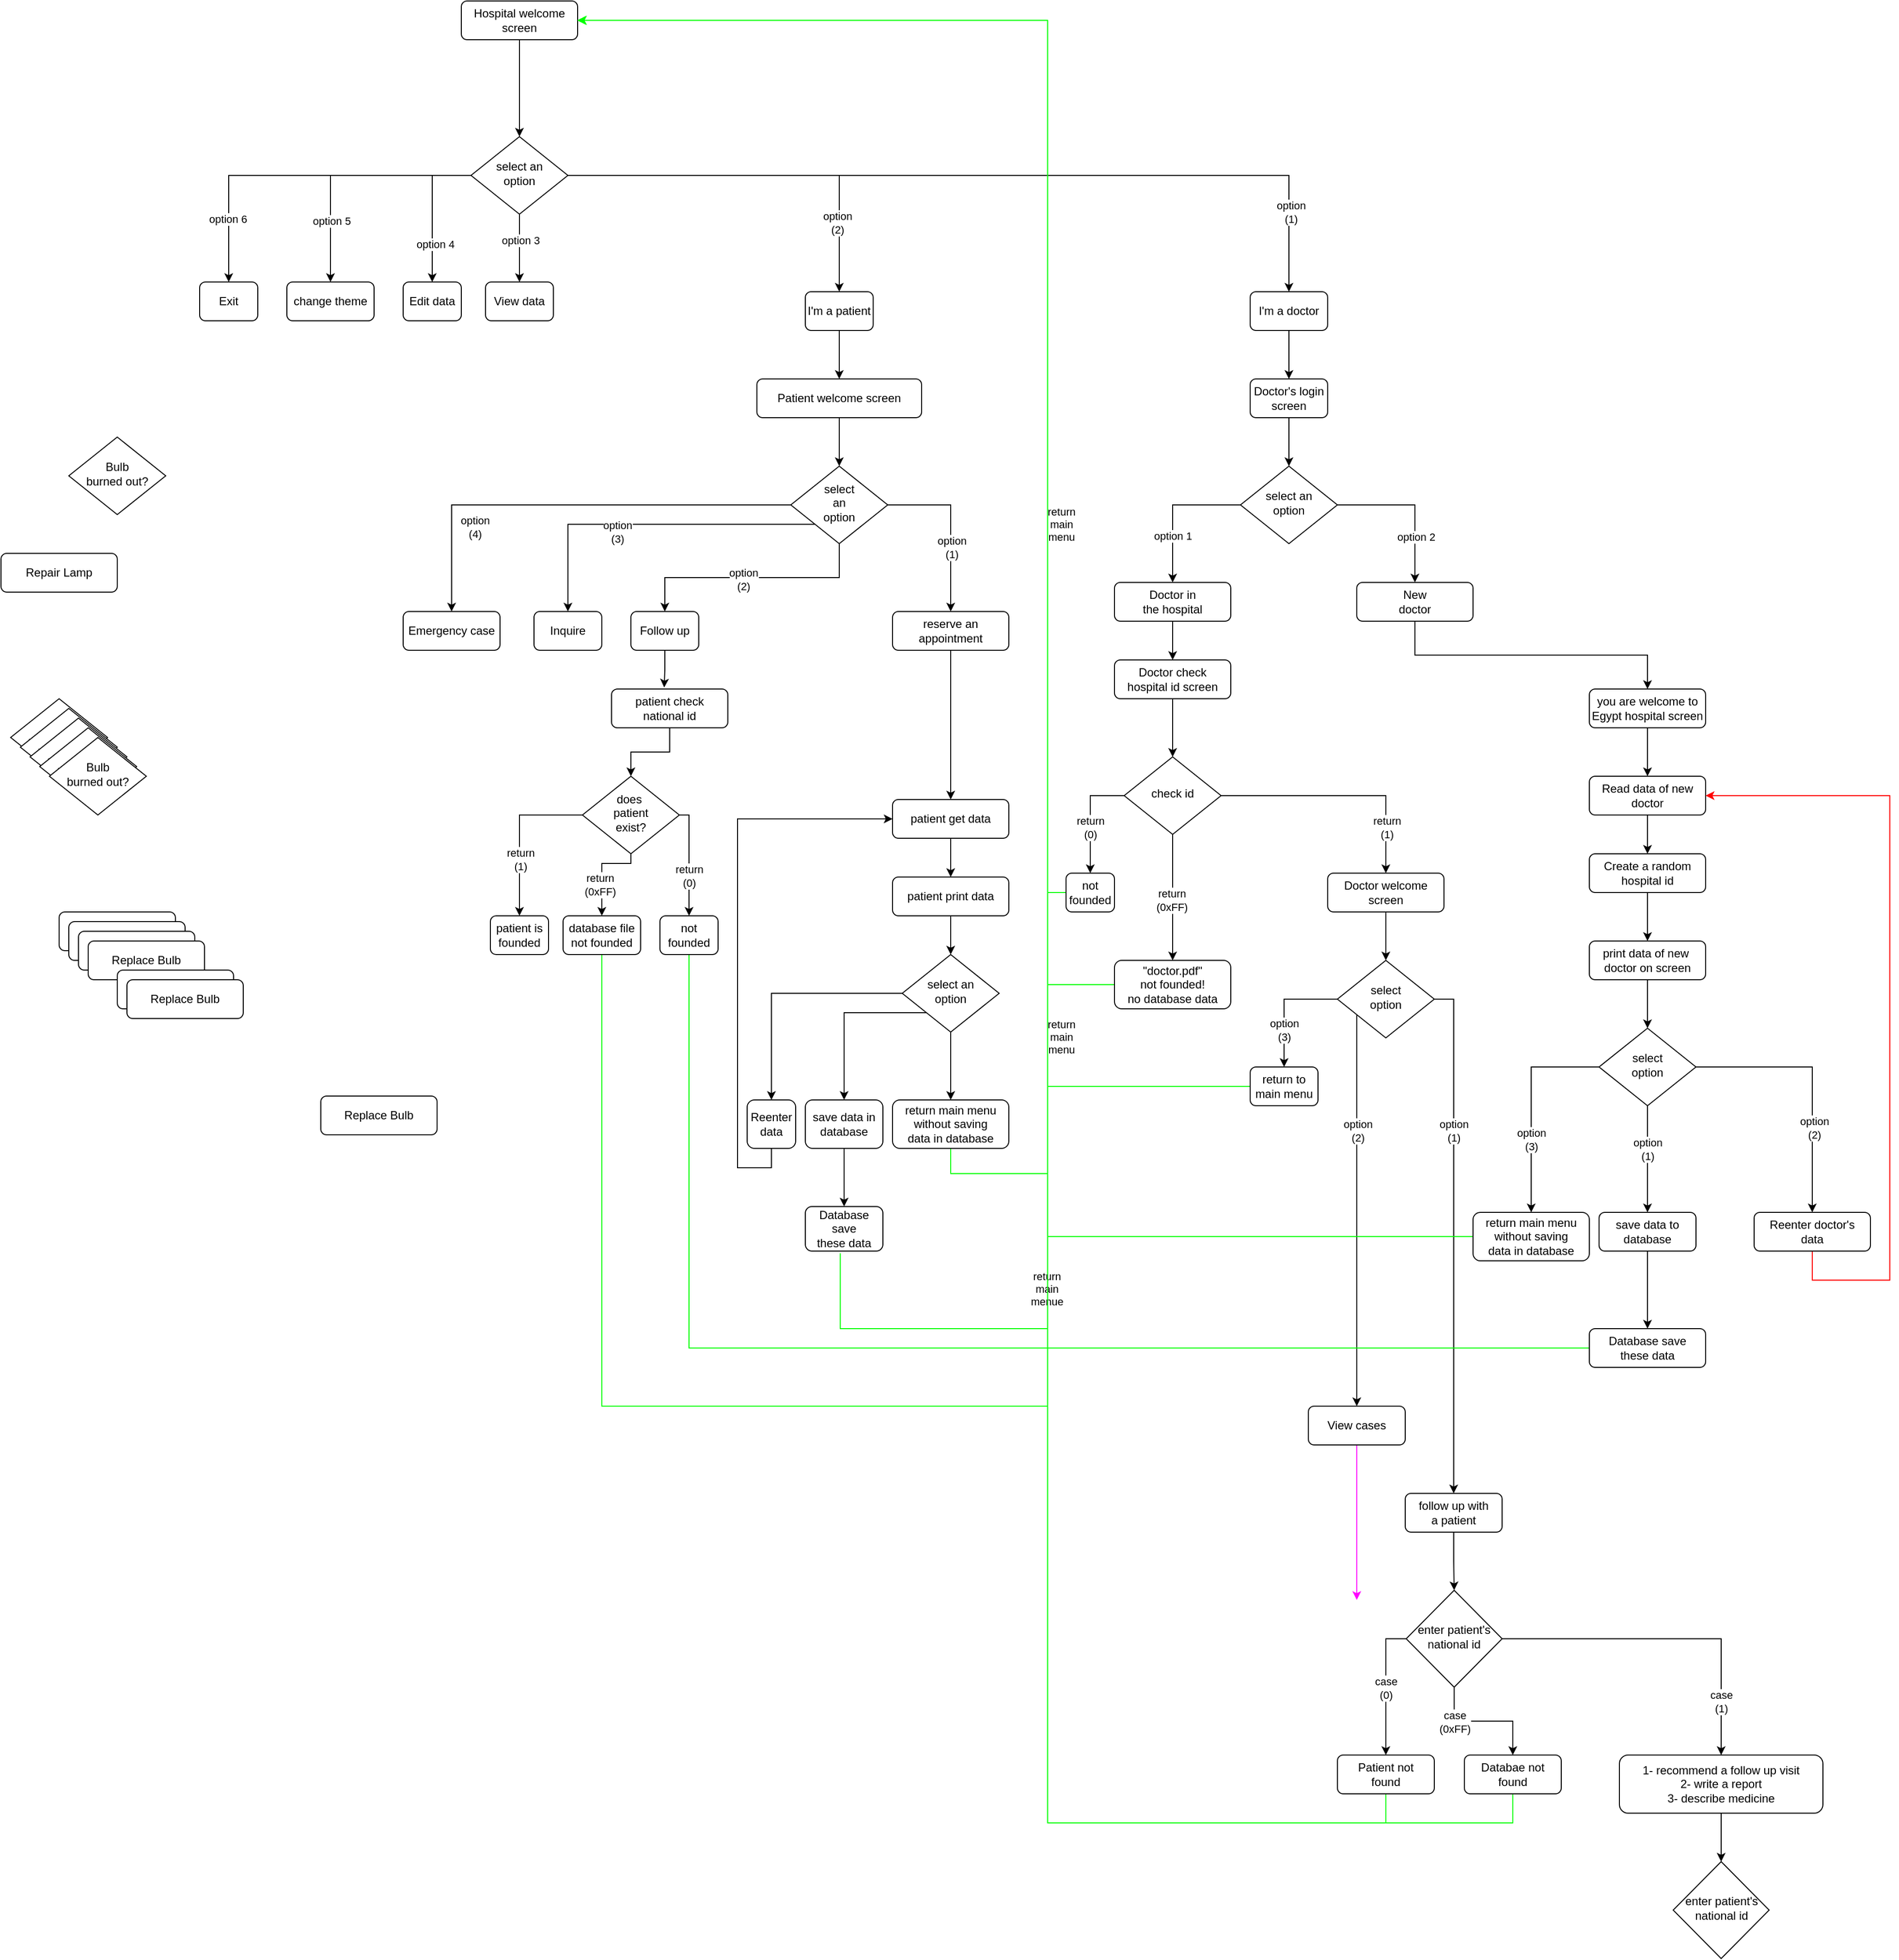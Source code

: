<mxfile version="17.5.0" type="github">
  <diagram id="C5RBs43oDa-KdzZeNtuy" name="Page-1">
    <mxGraphModel dx="1018" dy="420" grid="1" gridSize="10" guides="1" tooltips="1" connect="1" arrows="1" fold="1" page="1" pageScale="1" pageWidth="3300" pageHeight="4681" math="0" shadow="0">
      <root>
        <mxCell id="WIyWlLk6GJQsqaUBKTNV-0" />
        <mxCell id="WIyWlLk6GJQsqaUBKTNV-1" parent="WIyWlLk6GJQsqaUBKTNV-0" />
        <mxCell id="5x_PXLmR1SFnj3-6MH_V-0" value="" style="edgeStyle=orthogonalEdgeStyle;rounded=0;orthogonalLoop=1;jettySize=auto;html=1;" parent="WIyWlLk6GJQsqaUBKTNV-1" source="WIyWlLk6GJQsqaUBKTNV-3" target="WIyWlLk6GJQsqaUBKTNV-6" edge="1">
          <mxGeometry relative="1" as="geometry" />
        </mxCell>
        <mxCell id="WIyWlLk6GJQsqaUBKTNV-3" value="Hospital welcome screen" style="rounded=1;whiteSpace=wrap;html=1;fontSize=12;glass=0;strokeWidth=1;shadow=0;" parent="WIyWlLk6GJQsqaUBKTNV-1" vertex="1">
          <mxGeometry x="1475" y="290" width="120" height="40" as="geometry" />
        </mxCell>
        <mxCell id="5x_PXLmR1SFnj3-6MH_V-7" style="edgeStyle=orthogonalEdgeStyle;rounded=0;orthogonalLoop=1;jettySize=auto;html=1;entryX=0.5;entryY=0;entryDx=0;entryDy=0;" parent="WIyWlLk6GJQsqaUBKTNV-1" source="WIyWlLk6GJQsqaUBKTNV-6" target="WIyWlLk6GJQsqaUBKTNV-7" edge="1">
          <mxGeometry relative="1" as="geometry" />
        </mxCell>
        <mxCell id="5x_PXLmR1SFnj3-6MH_V-14" value="option 6" style="edgeLabel;html=1;align=center;verticalAlign=middle;resizable=0;points=[];" parent="5x_PXLmR1SFnj3-6MH_V-7" vertex="1" connectable="0">
          <mxGeometry x="0.636" y="-1" relative="1" as="geometry">
            <mxPoint as="offset" />
          </mxGeometry>
        </mxCell>
        <mxCell id="5x_PXLmR1SFnj3-6MH_V-8" style="edgeStyle=orthogonalEdgeStyle;rounded=0;orthogonalLoop=1;jettySize=auto;html=1;entryX=0.5;entryY=0;entryDx=0;entryDy=0;" parent="WIyWlLk6GJQsqaUBKTNV-1" source="WIyWlLk6GJQsqaUBKTNV-6" target="5x_PXLmR1SFnj3-6MH_V-4" edge="1">
          <mxGeometry relative="1" as="geometry" />
        </mxCell>
        <mxCell id="5x_PXLmR1SFnj3-6MH_V-15" value="option 5" style="edgeLabel;html=1;align=center;verticalAlign=middle;resizable=0;points=[];" parent="5x_PXLmR1SFnj3-6MH_V-8" vertex="1" connectable="0">
          <mxGeometry x="0.507" y="1" relative="1" as="geometry">
            <mxPoint as="offset" />
          </mxGeometry>
        </mxCell>
        <mxCell id="5x_PXLmR1SFnj3-6MH_V-9" style="edgeStyle=orthogonalEdgeStyle;rounded=0;orthogonalLoop=1;jettySize=auto;html=1;entryX=0.5;entryY=0;entryDx=0;entryDy=0;" parent="WIyWlLk6GJQsqaUBKTNV-1" source="WIyWlLk6GJQsqaUBKTNV-6" target="5x_PXLmR1SFnj3-6MH_V-3" edge="1">
          <mxGeometry relative="1" as="geometry" />
        </mxCell>
        <mxCell id="5x_PXLmR1SFnj3-6MH_V-16" value="option 4" style="edgeLabel;html=1;align=center;verticalAlign=middle;resizable=0;points=[];" parent="5x_PXLmR1SFnj3-6MH_V-9" vertex="1" connectable="0">
          <mxGeometry x="0.238" y="2" relative="1" as="geometry">
            <mxPoint x="1" y="18" as="offset" />
          </mxGeometry>
        </mxCell>
        <mxCell id="5x_PXLmR1SFnj3-6MH_V-10" style="edgeStyle=orthogonalEdgeStyle;rounded=0;orthogonalLoop=1;jettySize=auto;html=1;exitX=0.5;exitY=1;exitDx=0;exitDy=0;entryX=0.5;entryY=0;entryDx=0;entryDy=0;" parent="WIyWlLk6GJQsqaUBKTNV-1" source="WIyWlLk6GJQsqaUBKTNV-6" target="5x_PXLmR1SFnj3-6MH_V-2" edge="1">
          <mxGeometry relative="1" as="geometry" />
        </mxCell>
        <mxCell id="5x_PXLmR1SFnj3-6MH_V-17" value="option 3" style="edgeLabel;html=1;align=center;verticalAlign=middle;resizable=0;points=[];" parent="5x_PXLmR1SFnj3-6MH_V-10" vertex="1" connectable="0">
          <mxGeometry x="-0.25" y="1" relative="1" as="geometry">
            <mxPoint as="offset" />
          </mxGeometry>
        </mxCell>
        <mxCell id="5x_PXLmR1SFnj3-6MH_V-12" style="edgeStyle=orthogonalEdgeStyle;rounded=0;orthogonalLoop=1;jettySize=auto;html=1;entryX=0.5;entryY=0;entryDx=0;entryDy=0;" parent="WIyWlLk6GJQsqaUBKTNV-1" source="WIyWlLk6GJQsqaUBKTNV-6" target="5x_PXLmR1SFnj3-6MH_V-5" edge="1">
          <mxGeometry relative="1" as="geometry" />
        </mxCell>
        <mxCell id="eSINr0gxQ6lownB0gtz3-138" value="option&lt;br&gt;(1)" style="edgeLabel;html=1;align=center;verticalAlign=middle;resizable=0;points=[];" parent="5x_PXLmR1SFnj3-6MH_V-12" vertex="1" connectable="0">
          <mxGeometry x="0.813" y="2" relative="1" as="geometry">
            <mxPoint y="-1" as="offset" />
          </mxGeometry>
        </mxCell>
        <mxCell id="eSINr0gxQ6lownB0gtz3-144" style="edgeStyle=orthogonalEdgeStyle;rounded=0;orthogonalLoop=1;jettySize=auto;html=1;entryX=0.5;entryY=0;entryDx=0;entryDy=0;strokeColor=#000000;" parent="WIyWlLk6GJQsqaUBKTNV-1" source="WIyWlLk6GJQsqaUBKTNV-6" target="5x_PXLmR1SFnj3-6MH_V-1" edge="1">
          <mxGeometry relative="1" as="geometry" />
        </mxCell>
        <mxCell id="eSINr0gxQ6lownB0gtz3-145" value="option&lt;br&gt;(2)" style="edgeLabel;html=1;align=center;verticalAlign=middle;resizable=0;points=[];" parent="eSINr0gxQ6lownB0gtz3-144" vertex="1" connectable="0">
          <mxGeometry x="0.644" y="-2" relative="1" as="geometry">
            <mxPoint as="offset" />
          </mxGeometry>
        </mxCell>
        <mxCell id="WIyWlLk6GJQsqaUBKTNV-6" value="select an&lt;br&gt;option" style="rhombus;whiteSpace=wrap;html=1;shadow=0;fontFamily=Helvetica;fontSize=12;align=center;strokeWidth=1;spacing=6;spacingTop=-4;" parent="WIyWlLk6GJQsqaUBKTNV-1" vertex="1">
          <mxGeometry x="1485" y="430" width="100" height="80" as="geometry" />
        </mxCell>
        <mxCell id="WIyWlLk6GJQsqaUBKTNV-7" value="Exit" style="rounded=1;whiteSpace=wrap;html=1;fontSize=12;glass=0;strokeWidth=1;shadow=0;" parent="WIyWlLk6GJQsqaUBKTNV-1" vertex="1">
          <mxGeometry x="1205" y="580" width="60" height="40" as="geometry" />
        </mxCell>
        <mxCell id="WIyWlLk6GJQsqaUBKTNV-10" value="Bulb&lt;br&gt;burned out?" style="rhombus;whiteSpace=wrap;html=1;shadow=0;fontFamily=Helvetica;fontSize=12;align=center;strokeWidth=1;spacing=6;spacingTop=-4;" parent="WIyWlLk6GJQsqaUBKTNV-1" vertex="1">
          <mxGeometry x="1070" y="740" width="100" height="80" as="geometry" />
        </mxCell>
        <mxCell id="WIyWlLk6GJQsqaUBKTNV-11" value="Repair Lamp" style="rounded=1;whiteSpace=wrap;html=1;fontSize=12;glass=0;strokeWidth=1;shadow=0;" parent="WIyWlLk6GJQsqaUBKTNV-1" vertex="1">
          <mxGeometry x="1000" y="860" width="120" height="40" as="geometry" />
        </mxCell>
        <mxCell id="WIyWlLk6GJQsqaUBKTNV-12" value="Replace Bulb" style="rounded=1;whiteSpace=wrap;html=1;fontSize=12;glass=0;strokeWidth=1;shadow=0;" parent="WIyWlLk6GJQsqaUBKTNV-1" vertex="1">
          <mxGeometry x="1060" y="1230" width="120" height="40" as="geometry" />
        </mxCell>
        <mxCell id="eSINr0gxQ6lownB0gtz3-148" style="edgeStyle=orthogonalEdgeStyle;rounded=0;orthogonalLoop=1;jettySize=auto;html=1;entryX=0.5;entryY=0;entryDx=0;entryDy=0;strokeColor=#000000;" parent="WIyWlLk6GJQsqaUBKTNV-1" source="5x_PXLmR1SFnj3-6MH_V-1" target="5x_PXLmR1SFnj3-6MH_V-45" edge="1">
          <mxGeometry relative="1" as="geometry" />
        </mxCell>
        <mxCell id="5x_PXLmR1SFnj3-6MH_V-1" value="I&#39;m a patient" style="rounded=1;whiteSpace=wrap;html=1;fontSize=12;glass=0;strokeWidth=1;shadow=0;" parent="WIyWlLk6GJQsqaUBKTNV-1" vertex="1">
          <mxGeometry x="1830" y="590" width="70" height="40" as="geometry" />
        </mxCell>
        <mxCell id="5x_PXLmR1SFnj3-6MH_V-2" value="View data" style="rounded=1;whiteSpace=wrap;html=1;fontSize=12;glass=0;strokeWidth=1;shadow=0;" parent="WIyWlLk6GJQsqaUBKTNV-1" vertex="1">
          <mxGeometry x="1500" y="580" width="70" height="40" as="geometry" />
        </mxCell>
        <mxCell id="5x_PXLmR1SFnj3-6MH_V-3" value="Edit data" style="rounded=1;whiteSpace=wrap;html=1;fontSize=12;glass=0;strokeWidth=1;shadow=0;" parent="WIyWlLk6GJQsqaUBKTNV-1" vertex="1">
          <mxGeometry x="1415" y="580" width="60" height="40" as="geometry" />
        </mxCell>
        <mxCell id="5x_PXLmR1SFnj3-6MH_V-4" value="change theme" style="rounded=1;whiteSpace=wrap;html=1;fontSize=12;glass=0;strokeWidth=1;shadow=0;" parent="WIyWlLk6GJQsqaUBKTNV-1" vertex="1">
          <mxGeometry x="1295" y="580" width="90" height="40" as="geometry" />
        </mxCell>
        <mxCell id="5x_PXLmR1SFnj3-6MH_V-26" value="" style="edgeStyle=orthogonalEdgeStyle;rounded=0;orthogonalLoop=1;jettySize=auto;html=1;" parent="WIyWlLk6GJQsqaUBKTNV-1" source="5x_PXLmR1SFnj3-6MH_V-5" target="5x_PXLmR1SFnj3-6MH_V-25" edge="1">
          <mxGeometry relative="1" as="geometry" />
        </mxCell>
        <mxCell id="5x_PXLmR1SFnj3-6MH_V-5" value="I&#39;m a doctor" style="rounded=1;whiteSpace=wrap;html=1;fontSize=12;glass=0;strokeWidth=1;shadow=0;" parent="WIyWlLk6GJQsqaUBKTNV-1" vertex="1">
          <mxGeometry x="2289" y="590" width="80" height="40" as="geometry" />
        </mxCell>
        <mxCell id="eSINr0gxQ6lownB0gtz3-160" style="edgeStyle=orthogonalEdgeStyle;rounded=0;orthogonalLoop=1;jettySize=auto;html=1;entryX=0.5;entryY=0;entryDx=0;entryDy=0;strokeColor=#000000;" parent="WIyWlLk6GJQsqaUBKTNV-1" source="5x_PXLmR1SFnj3-6MH_V-22" target="5x_PXLmR1SFnj3-6MH_V-81" edge="1">
          <mxGeometry relative="1" as="geometry" />
        </mxCell>
        <mxCell id="5x_PXLmR1SFnj3-6MH_V-22" value="patient print data" style="rounded=1;whiteSpace=wrap;html=1;fontSize=12;glass=0;strokeWidth=1;shadow=0;" parent="WIyWlLk6GJQsqaUBKTNV-1" vertex="1">
          <mxGeometry x="1920" y="1194" width="120" height="40" as="geometry" />
        </mxCell>
        <mxCell id="5x_PXLmR1SFnj3-6MH_V-38" value="" style="edgeStyle=orthogonalEdgeStyle;rounded=0;orthogonalLoop=1;jettySize=auto;html=1;" parent="WIyWlLk6GJQsqaUBKTNV-1" source="5x_PXLmR1SFnj3-6MH_V-23" target="5x_PXLmR1SFnj3-6MH_V-37" edge="1">
          <mxGeometry relative="1" as="geometry" />
        </mxCell>
        <mxCell id="5x_PXLmR1SFnj3-6MH_V-23" value="Doctor in&lt;br&gt;the hospital" style="rounded=1;whiteSpace=wrap;html=1;fontSize=12;glass=0;strokeWidth=1;shadow=0;" parent="WIyWlLk6GJQsqaUBKTNV-1" vertex="1">
          <mxGeometry x="2149" y="890" width="120" height="40" as="geometry" />
        </mxCell>
        <mxCell id="eSINr0gxQ6lownB0gtz3-1" style="edgeStyle=orthogonalEdgeStyle;rounded=0;orthogonalLoop=1;jettySize=auto;html=1;strokeColor=#000000;exitX=0.5;exitY=1;exitDx=0;exitDy=0;" parent="WIyWlLk6GJQsqaUBKTNV-1" source="5x_PXLmR1SFnj3-6MH_V-24" target="5x_PXLmR1SFnj3-6MH_V-47" edge="1">
          <mxGeometry relative="1" as="geometry" />
        </mxCell>
        <mxCell id="5x_PXLmR1SFnj3-6MH_V-24" value="New&lt;br&gt;doctor" style="rounded=1;whiteSpace=wrap;html=1;fontSize=12;glass=0;strokeWidth=1;shadow=0;" parent="WIyWlLk6GJQsqaUBKTNV-1" vertex="1">
          <mxGeometry x="2399" y="890" width="120" height="40" as="geometry" />
        </mxCell>
        <mxCell id="5x_PXLmR1SFnj3-6MH_V-32" style="edgeStyle=orthogonalEdgeStyle;rounded=0;orthogonalLoop=1;jettySize=auto;html=1;entryX=0.5;entryY=0;entryDx=0;entryDy=0;" parent="WIyWlLk6GJQsqaUBKTNV-1" source="5x_PXLmR1SFnj3-6MH_V-25" target="5x_PXLmR1SFnj3-6MH_V-27" edge="1">
          <mxGeometry relative="1" as="geometry" />
        </mxCell>
        <mxCell id="5x_PXLmR1SFnj3-6MH_V-25" value="Doctor&#39;s login&lt;br&gt;screen" style="rounded=1;whiteSpace=wrap;html=1;fontSize=12;glass=0;strokeWidth=1;shadow=0;" parent="WIyWlLk6GJQsqaUBKTNV-1" vertex="1">
          <mxGeometry x="2289" y="680" width="80" height="40" as="geometry" />
        </mxCell>
        <mxCell id="5x_PXLmR1SFnj3-6MH_V-33" style="edgeStyle=orthogonalEdgeStyle;rounded=0;orthogonalLoop=1;jettySize=auto;html=1;entryX=0.5;entryY=0;entryDx=0;entryDy=0;" parent="WIyWlLk6GJQsqaUBKTNV-1" source="5x_PXLmR1SFnj3-6MH_V-27" target="5x_PXLmR1SFnj3-6MH_V-24" edge="1">
          <mxGeometry relative="1" as="geometry">
            <mxPoint x="2399" y="890" as="targetPoint" />
          </mxGeometry>
        </mxCell>
        <mxCell id="5x_PXLmR1SFnj3-6MH_V-36" value="option 2" style="edgeLabel;html=1;align=center;verticalAlign=middle;resizable=0;points=[];" parent="5x_PXLmR1SFnj3-6MH_V-33" vertex="1" connectable="0">
          <mxGeometry x="0.15" y="1" relative="1" as="geometry">
            <mxPoint y="21" as="offset" />
          </mxGeometry>
        </mxCell>
        <mxCell id="5x_PXLmR1SFnj3-6MH_V-34" style="edgeStyle=orthogonalEdgeStyle;rounded=0;orthogonalLoop=1;jettySize=auto;html=1;entryX=0.5;entryY=0;entryDx=0;entryDy=0;" parent="WIyWlLk6GJQsqaUBKTNV-1" source="5x_PXLmR1SFnj3-6MH_V-27" target="5x_PXLmR1SFnj3-6MH_V-23" edge="1">
          <mxGeometry relative="1" as="geometry" />
        </mxCell>
        <mxCell id="5x_PXLmR1SFnj3-6MH_V-35" value="option 1" style="edgeLabel;html=1;align=center;verticalAlign=middle;resizable=0;points=[];" parent="5x_PXLmR1SFnj3-6MH_V-34" vertex="1" connectable="0">
          <mxGeometry x="0.2" relative="1" as="geometry">
            <mxPoint y="12" as="offset" />
          </mxGeometry>
        </mxCell>
        <mxCell id="5x_PXLmR1SFnj3-6MH_V-27" value="select an&lt;br&gt;option" style="rhombus;whiteSpace=wrap;html=1;shadow=0;fontFamily=Helvetica;fontSize=12;align=center;strokeWidth=1;spacing=6;spacingTop=-4;" parent="WIyWlLk6GJQsqaUBKTNV-1" vertex="1">
          <mxGeometry x="2279" y="770" width="100" height="80" as="geometry" />
        </mxCell>
        <mxCell id="5x_PXLmR1SFnj3-6MH_V-53" value="" style="edgeStyle=orthogonalEdgeStyle;rounded=0;orthogonalLoop=1;jettySize=auto;html=1;" parent="WIyWlLk6GJQsqaUBKTNV-1" source="5x_PXLmR1SFnj3-6MH_V-37" target="5x_PXLmR1SFnj3-6MH_V-39" edge="1">
          <mxGeometry relative="1" as="geometry" />
        </mxCell>
        <mxCell id="5x_PXLmR1SFnj3-6MH_V-37" value="Doctor check&lt;br&gt;hospital id screen" style="rounded=1;whiteSpace=wrap;html=1;fontSize=12;glass=0;strokeWidth=1;shadow=0;" parent="WIyWlLk6GJQsqaUBKTNV-1" vertex="1">
          <mxGeometry x="2149" y="970" width="120" height="40" as="geometry" />
        </mxCell>
        <mxCell id="5x_PXLmR1SFnj3-6MH_V-54" style="edgeStyle=orthogonalEdgeStyle;rounded=0;orthogonalLoop=1;jettySize=auto;html=1;entryX=0.5;entryY=0;entryDx=0;entryDy=0;" parent="WIyWlLk6GJQsqaUBKTNV-1" source="5x_PXLmR1SFnj3-6MH_V-39" target="5x_PXLmR1SFnj3-6MH_V-50" edge="1">
          <mxGeometry relative="1" as="geometry" />
        </mxCell>
        <mxCell id="5x_PXLmR1SFnj3-6MH_V-61" value="return&lt;br&gt;(0)" style="edgeLabel;html=1;align=center;verticalAlign=middle;resizable=0;points=[];" parent="5x_PXLmR1SFnj3-6MH_V-54" vertex="1" connectable="0">
          <mxGeometry x="0.106" relative="1" as="geometry">
            <mxPoint y="4" as="offset" />
          </mxGeometry>
        </mxCell>
        <mxCell id="5x_PXLmR1SFnj3-6MH_V-77" style="edgeStyle=orthogonalEdgeStyle;rounded=0;orthogonalLoop=1;jettySize=auto;html=1;entryX=0.5;entryY=0;entryDx=0;entryDy=0;strokeColor=#000000;fillColor=#FF0000;" parent="WIyWlLk6GJQsqaUBKTNV-1" source="5x_PXLmR1SFnj3-6MH_V-39" target="5x_PXLmR1SFnj3-6MH_V-52" edge="1">
          <mxGeometry relative="1" as="geometry" />
        </mxCell>
        <mxCell id="5x_PXLmR1SFnj3-6MH_V-78" value="return&lt;br&gt;(0xFF)" style="edgeLabel;html=1;align=center;verticalAlign=middle;resizable=0;points=[];" parent="5x_PXLmR1SFnj3-6MH_V-77" vertex="1" connectable="0">
          <mxGeometry x="0.333" y="-1" relative="1" as="geometry">
            <mxPoint y="-19" as="offset" />
          </mxGeometry>
        </mxCell>
        <mxCell id="5x_PXLmR1SFnj3-6MH_V-79" style="edgeStyle=orthogonalEdgeStyle;rounded=0;orthogonalLoop=1;jettySize=auto;html=1;entryX=0.5;entryY=0;entryDx=0;entryDy=0;strokeColor=#000000;fillColor=#FF0000;" parent="WIyWlLk6GJQsqaUBKTNV-1" source="5x_PXLmR1SFnj3-6MH_V-39" target="5x_PXLmR1SFnj3-6MH_V-49" edge="1">
          <mxGeometry relative="1" as="geometry" />
        </mxCell>
        <mxCell id="eSINr0gxQ6lownB0gtz3-137" value="return&lt;br&gt;(1)" style="edgeLabel;html=1;align=center;verticalAlign=middle;resizable=0;points=[];" parent="5x_PXLmR1SFnj3-6MH_V-79" vertex="1" connectable="0">
          <mxGeometry x="0.565" y="1" relative="1" as="geometry">
            <mxPoint y="7" as="offset" />
          </mxGeometry>
        </mxCell>
        <mxCell id="5x_PXLmR1SFnj3-6MH_V-39" value="check id" style="rhombus;whiteSpace=wrap;html=1;shadow=0;fontFamily=Helvetica;fontSize=12;align=center;strokeWidth=1;spacing=6;spacingTop=-4;" parent="WIyWlLk6GJQsqaUBKTNV-1" vertex="1">
          <mxGeometry x="2159" y="1070" width="100" height="80" as="geometry" />
        </mxCell>
        <mxCell id="eSINr0gxQ6lownB0gtz3-159" style="edgeStyle=orthogonalEdgeStyle;rounded=0;orthogonalLoop=1;jettySize=auto;html=1;entryX=0.5;entryY=0;entryDx=0;entryDy=0;strokeColor=#000000;" parent="WIyWlLk6GJQsqaUBKTNV-1" source="5x_PXLmR1SFnj3-6MH_V-40" target="5x_PXLmR1SFnj3-6MH_V-22" edge="1">
          <mxGeometry relative="1" as="geometry" />
        </mxCell>
        <mxCell id="5x_PXLmR1SFnj3-6MH_V-40" value="patient get data" style="rounded=1;whiteSpace=wrap;html=1;fontSize=12;glass=0;strokeWidth=1;shadow=0;" parent="WIyWlLk6GJQsqaUBKTNV-1" vertex="1">
          <mxGeometry x="1920" y="1114" width="120" height="40" as="geometry" />
        </mxCell>
        <mxCell id="5x_PXLmR1SFnj3-6MH_V-41" value="Emergency case" style="rounded=1;whiteSpace=wrap;html=1;fontSize=12;glass=0;strokeWidth=1;shadow=0;" parent="WIyWlLk6GJQsqaUBKTNV-1" vertex="1">
          <mxGeometry x="1415" y="920" width="100" height="40" as="geometry" />
        </mxCell>
        <mxCell id="5x_PXLmR1SFnj3-6MH_V-42" value="Inquire" style="rounded=1;whiteSpace=wrap;html=1;fontSize=12;glass=0;strokeWidth=1;shadow=0;" parent="WIyWlLk6GJQsqaUBKTNV-1" vertex="1">
          <mxGeometry x="1550" y="920" width="70" height="40" as="geometry" />
        </mxCell>
        <mxCell id="Wwqe-B2taGEuwaF86hEX-6" style="edgeStyle=orthogonalEdgeStyle;rounded=0;orthogonalLoop=1;jettySize=auto;html=1;entryX=0.453;entryY=-0.04;entryDx=0;entryDy=0;entryPerimeter=0;strokeColor=#000000;" parent="WIyWlLk6GJQsqaUBKTNV-1" source="5x_PXLmR1SFnj3-6MH_V-43" target="eSINr0gxQ6lownB0gtz3-171" edge="1">
          <mxGeometry relative="1" as="geometry" />
        </mxCell>
        <mxCell id="5x_PXLmR1SFnj3-6MH_V-43" value="Follow up" style="rounded=1;whiteSpace=wrap;html=1;fontSize=12;glass=0;strokeWidth=1;shadow=0;" parent="WIyWlLk6GJQsqaUBKTNV-1" vertex="1">
          <mxGeometry x="1650" y="920" width="70" height="40" as="geometry" />
        </mxCell>
        <mxCell id="eSINr0gxQ6lownB0gtz3-158" style="edgeStyle=orthogonalEdgeStyle;rounded=0;orthogonalLoop=1;jettySize=auto;html=1;entryX=0.5;entryY=0;entryDx=0;entryDy=0;strokeColor=#000000;" parent="WIyWlLk6GJQsqaUBKTNV-1" source="5x_PXLmR1SFnj3-6MH_V-44" target="5x_PXLmR1SFnj3-6MH_V-40" edge="1">
          <mxGeometry relative="1" as="geometry" />
        </mxCell>
        <mxCell id="5x_PXLmR1SFnj3-6MH_V-44" value="reserve an appointment" style="rounded=1;whiteSpace=wrap;html=1;fontSize=12;glass=0;strokeWidth=1;shadow=0;" parent="WIyWlLk6GJQsqaUBKTNV-1" vertex="1">
          <mxGeometry x="1920" y="920" width="120" height="40" as="geometry" />
        </mxCell>
        <mxCell id="eSINr0gxQ6lownB0gtz3-149" style="edgeStyle=orthogonalEdgeStyle;rounded=0;orthogonalLoop=1;jettySize=auto;html=1;entryX=0.5;entryY=0;entryDx=0;entryDy=0;strokeColor=#000000;" parent="WIyWlLk6GJQsqaUBKTNV-1" source="5x_PXLmR1SFnj3-6MH_V-45" target="5x_PXLmR1SFnj3-6MH_V-82" edge="1">
          <mxGeometry relative="1" as="geometry" />
        </mxCell>
        <mxCell id="5x_PXLmR1SFnj3-6MH_V-45" value="Patient welcome screen" style="rounded=1;whiteSpace=wrap;html=1;fontSize=12;glass=0;strokeWidth=1;shadow=0;" parent="WIyWlLk6GJQsqaUBKTNV-1" vertex="1">
          <mxGeometry x="1780" y="680" width="170" height="40" as="geometry" />
        </mxCell>
        <mxCell id="eSINr0gxQ6lownB0gtz3-9" style="edgeStyle=orthogonalEdgeStyle;rounded=0;orthogonalLoop=1;jettySize=auto;html=1;entryX=0.5;entryY=0;entryDx=0;entryDy=0;strokeColor=#000000;" parent="WIyWlLk6GJQsqaUBKTNV-1" source="5x_PXLmR1SFnj3-6MH_V-46" target="eSINr0gxQ6lownB0gtz3-6" edge="1">
          <mxGeometry relative="1" as="geometry" />
        </mxCell>
        <mxCell id="5x_PXLmR1SFnj3-6MH_V-46" value="Read data of new&lt;br&gt;doctor" style="rounded=1;whiteSpace=wrap;html=1;fontSize=12;glass=0;strokeWidth=1;shadow=0;" parent="WIyWlLk6GJQsqaUBKTNV-1" vertex="1">
          <mxGeometry x="2639" y="1090" width="120" height="40" as="geometry" />
        </mxCell>
        <mxCell id="eSINr0gxQ6lownB0gtz3-8" style="edgeStyle=orthogonalEdgeStyle;rounded=0;orthogonalLoop=1;jettySize=auto;html=1;entryX=0.5;entryY=0;entryDx=0;entryDy=0;strokeColor=#000000;" parent="WIyWlLk6GJQsqaUBKTNV-1" source="5x_PXLmR1SFnj3-6MH_V-47" target="5x_PXLmR1SFnj3-6MH_V-46" edge="1">
          <mxGeometry relative="1" as="geometry" />
        </mxCell>
        <mxCell id="5x_PXLmR1SFnj3-6MH_V-47" value="you are welcome to&lt;br&gt;Egypt hospital screen" style="rounded=1;whiteSpace=wrap;html=1;fontSize=12;glass=0;strokeWidth=1;shadow=0;" parent="WIyWlLk6GJQsqaUBKTNV-1" vertex="1">
          <mxGeometry x="2639" y="1000" width="120" height="40" as="geometry" />
        </mxCell>
        <mxCell id="eSINr0gxQ6lownB0gtz3-35" style="edgeStyle=orthogonalEdgeStyle;rounded=0;orthogonalLoop=1;jettySize=auto;html=1;strokeColor=#FF00FF;" parent="WIyWlLk6GJQsqaUBKTNV-1" source="5x_PXLmR1SFnj3-6MH_V-48" edge="1">
          <mxGeometry relative="1" as="geometry">
            <mxPoint x="2399" y="1940" as="targetPoint" />
          </mxGeometry>
        </mxCell>
        <mxCell id="5x_PXLmR1SFnj3-6MH_V-48" value="View cases" style="rounded=1;whiteSpace=wrap;html=1;fontSize=12;glass=0;strokeWidth=1;shadow=0;" parent="WIyWlLk6GJQsqaUBKTNV-1" vertex="1">
          <mxGeometry x="2349" y="1740" width="100" height="40" as="geometry" />
        </mxCell>
        <mxCell id="5x_PXLmR1SFnj3-6MH_V-84" style="edgeStyle=orthogonalEdgeStyle;rounded=0;orthogonalLoop=1;jettySize=auto;html=1;entryX=0.5;entryY=0;entryDx=0;entryDy=0;strokeColor=#000000;fillColor=#FF0000;" parent="WIyWlLk6GJQsqaUBKTNV-1" source="5x_PXLmR1SFnj3-6MH_V-49" target="5x_PXLmR1SFnj3-6MH_V-83" edge="1">
          <mxGeometry relative="1" as="geometry" />
        </mxCell>
        <mxCell id="5x_PXLmR1SFnj3-6MH_V-49" value="Doctor welcome&lt;br&gt;screen" style="rounded=1;whiteSpace=wrap;html=1;fontSize=12;glass=0;strokeWidth=1;shadow=0;" parent="WIyWlLk6GJQsqaUBKTNV-1" vertex="1">
          <mxGeometry x="2369" y="1190" width="120" height="40" as="geometry" />
        </mxCell>
        <mxCell id="eSINr0gxQ6lownB0gtz3-139" style="edgeStyle=orthogonalEdgeStyle;rounded=0;orthogonalLoop=1;jettySize=auto;html=1;entryX=1;entryY=0.5;entryDx=0;entryDy=0;strokeColor=#00FF00;" parent="WIyWlLk6GJQsqaUBKTNV-1" source="5x_PXLmR1SFnj3-6MH_V-50" target="WIyWlLk6GJQsqaUBKTNV-3" edge="1">
          <mxGeometry relative="1" as="geometry">
            <Array as="points">
              <mxPoint x="2080" y="1210" />
              <mxPoint x="2080" y="310" />
            </Array>
          </mxGeometry>
        </mxCell>
        <mxCell id="5x_PXLmR1SFnj3-6MH_V-50" value="not&lt;br&gt;founded" style="rounded=1;whiteSpace=wrap;html=1;fontSize=12;glass=0;strokeWidth=1;shadow=0;" parent="WIyWlLk6GJQsqaUBKTNV-1" vertex="1">
          <mxGeometry x="2099" y="1190" width="50" height="40" as="geometry" />
        </mxCell>
        <mxCell id="5x_PXLmR1SFnj3-6MH_V-91" style="edgeStyle=orthogonalEdgeStyle;rounded=0;orthogonalLoop=1;jettySize=auto;html=1;strokeColor=#00FF00;fillColor=#FF0000;entryX=1;entryY=0.5;entryDx=0;entryDy=0;" parent="WIyWlLk6GJQsqaUBKTNV-1" source="5x_PXLmR1SFnj3-6MH_V-51" target="WIyWlLk6GJQsqaUBKTNV-3" edge="1">
          <mxGeometry relative="1" as="geometry">
            <mxPoint x="2079" y="1300" as="targetPoint" />
            <Array as="points">
              <mxPoint x="2080" y="1410" />
              <mxPoint x="2080" y="310" />
            </Array>
          </mxGeometry>
        </mxCell>
        <mxCell id="5x_PXLmR1SFnj3-6MH_V-51" value="return to&lt;br&gt;main menu" style="rounded=1;whiteSpace=wrap;html=1;fontSize=12;glass=0;strokeWidth=1;shadow=0;" parent="WIyWlLk6GJQsqaUBKTNV-1" vertex="1">
          <mxGeometry x="2289" y="1390" width="70" height="40" as="geometry" />
        </mxCell>
        <mxCell id="5x_PXLmR1SFnj3-6MH_V-90" style="edgeStyle=orthogonalEdgeStyle;rounded=0;orthogonalLoop=1;jettySize=auto;html=1;strokeColor=#00FF00;fillColor=#FF0000;entryX=1;entryY=0.5;entryDx=0;entryDy=0;" parent="WIyWlLk6GJQsqaUBKTNV-1" source="5x_PXLmR1SFnj3-6MH_V-52" target="WIyWlLk6GJQsqaUBKTNV-3" edge="1">
          <mxGeometry relative="1" as="geometry">
            <mxPoint x="2079" y="1249.167" as="targetPoint" />
            <Array as="points">
              <mxPoint x="2080" y="1305" />
              <mxPoint x="2080" y="310" />
            </Array>
          </mxGeometry>
        </mxCell>
        <mxCell id="5x_PXLmR1SFnj3-6MH_V-52" value="&quot;doctor.pdf&quot;&lt;br&gt;not founded!&lt;br&gt;no database data" style="rounded=1;whiteSpace=wrap;html=1;fontSize=12;glass=0;strokeWidth=1;shadow=0;" parent="WIyWlLk6GJQsqaUBKTNV-1" vertex="1">
          <mxGeometry x="2149" y="1280" width="120" height="50" as="geometry" />
        </mxCell>
        <mxCell id="5x_PXLmR1SFnj3-6MH_V-80" value="Bulb&lt;br&gt;burned out?" style="rhombus;whiteSpace=wrap;html=1;shadow=0;fontFamily=Helvetica;fontSize=12;align=center;strokeWidth=1;spacing=6;spacingTop=-4;" parent="WIyWlLk6GJQsqaUBKTNV-1" vertex="1">
          <mxGeometry x="1010" y="1010" width="100" height="80" as="geometry" />
        </mxCell>
        <mxCell id="eSINr0gxQ6lownB0gtz3-178" style="edgeStyle=orthogonalEdgeStyle;rounded=0;orthogonalLoop=1;jettySize=auto;html=1;entryX=0.5;entryY=0;entryDx=0;entryDy=0;strokeColor=#000000;" parent="WIyWlLk6GJQsqaUBKTNV-1" source="5x_PXLmR1SFnj3-6MH_V-81" target="eSINr0gxQ6lownB0gtz3-177" edge="1">
          <mxGeometry relative="1" as="geometry" />
        </mxCell>
        <mxCell id="eSINr0gxQ6lownB0gtz3-182" style="edgeStyle=orthogonalEdgeStyle;rounded=0;orthogonalLoop=1;jettySize=auto;html=1;exitX=0;exitY=1;exitDx=0;exitDy=0;entryX=0.5;entryY=0;entryDx=0;entryDy=0;strokeColor=#000000;" parent="WIyWlLk6GJQsqaUBKTNV-1" source="5x_PXLmR1SFnj3-6MH_V-81" target="eSINr0gxQ6lownB0gtz3-174" edge="1">
          <mxGeometry relative="1" as="geometry" />
        </mxCell>
        <mxCell id="eSINr0gxQ6lownB0gtz3-183" style="edgeStyle=orthogonalEdgeStyle;rounded=0;orthogonalLoop=1;jettySize=auto;html=1;exitX=0;exitY=0.5;exitDx=0;exitDy=0;entryX=0.5;entryY=0;entryDx=0;entryDy=0;strokeColor=#000000;" parent="WIyWlLk6GJQsqaUBKTNV-1" source="5x_PXLmR1SFnj3-6MH_V-81" target="eSINr0gxQ6lownB0gtz3-175" edge="1">
          <mxGeometry relative="1" as="geometry" />
        </mxCell>
        <mxCell id="5x_PXLmR1SFnj3-6MH_V-81" value="select an&lt;br&gt;option" style="rhombus;whiteSpace=wrap;html=1;shadow=0;fontFamily=Helvetica;fontSize=12;align=center;strokeWidth=1;spacing=6;spacingTop=-4;" parent="WIyWlLk6GJQsqaUBKTNV-1" vertex="1">
          <mxGeometry x="1930" y="1274" width="100" height="80" as="geometry" />
        </mxCell>
        <mxCell id="eSINr0gxQ6lownB0gtz3-150" style="edgeStyle=orthogonalEdgeStyle;rounded=0;orthogonalLoop=1;jettySize=auto;html=1;strokeColor=#000000;exitX=1;exitY=0.5;exitDx=0;exitDy=0;" parent="WIyWlLk6GJQsqaUBKTNV-1" source="5x_PXLmR1SFnj3-6MH_V-82" target="5x_PXLmR1SFnj3-6MH_V-44" edge="1">
          <mxGeometry relative="1" as="geometry" />
        </mxCell>
        <mxCell id="eSINr0gxQ6lownB0gtz3-151" value="option&lt;br&gt;(1)" style="edgeLabel;html=1;align=center;verticalAlign=middle;resizable=0;points=[];" parent="eSINr0gxQ6lownB0gtz3-150" vertex="1" connectable="0">
          <mxGeometry x="0.226" y="1" relative="1" as="geometry">
            <mxPoint y="1" as="offset" />
          </mxGeometry>
        </mxCell>
        <mxCell id="eSINr0gxQ6lownB0gtz3-154" style="edgeStyle=orthogonalEdgeStyle;rounded=0;orthogonalLoop=1;jettySize=auto;html=1;exitX=0;exitY=1;exitDx=0;exitDy=0;entryX=0.5;entryY=0;entryDx=0;entryDy=0;strokeColor=#000000;" parent="WIyWlLk6GJQsqaUBKTNV-1" source="5x_PXLmR1SFnj3-6MH_V-82" target="5x_PXLmR1SFnj3-6MH_V-42" edge="1">
          <mxGeometry relative="1" as="geometry">
            <Array as="points">
              <mxPoint x="1585" y="830" />
            </Array>
          </mxGeometry>
        </mxCell>
        <mxCell id="eSINr0gxQ6lownB0gtz3-155" value="option&lt;br&gt;(3)" style="edgeLabel;html=1;align=center;verticalAlign=middle;resizable=0;points=[];" parent="eSINr0gxQ6lownB0gtz3-154" vertex="1" connectable="0">
          <mxGeometry x="0.185" y="-2" relative="1" as="geometry">
            <mxPoint y="10" as="offset" />
          </mxGeometry>
        </mxCell>
        <mxCell id="eSINr0gxQ6lownB0gtz3-156" style="edgeStyle=orthogonalEdgeStyle;rounded=0;orthogonalLoop=1;jettySize=auto;html=1;entryX=0.5;entryY=0;entryDx=0;entryDy=0;strokeColor=#000000;" parent="WIyWlLk6GJQsqaUBKTNV-1" source="5x_PXLmR1SFnj3-6MH_V-82" target="5x_PXLmR1SFnj3-6MH_V-41" edge="1">
          <mxGeometry relative="1" as="geometry">
            <Array as="points">
              <mxPoint x="1465" y="810" />
            </Array>
          </mxGeometry>
        </mxCell>
        <mxCell id="eSINr0gxQ6lownB0gtz3-157" value="option&lt;br&gt;(4)" style="edgeLabel;html=1;align=center;verticalAlign=middle;resizable=0;points=[];" parent="eSINr0gxQ6lownB0gtz3-156" vertex="1" connectable="0">
          <mxGeometry x="0.407" y="1" relative="1" as="geometry">
            <mxPoint x="-3" y="22" as="offset" />
          </mxGeometry>
        </mxCell>
        <mxCell id="Wwqe-B2taGEuwaF86hEX-4" style="edgeStyle=orthogonalEdgeStyle;rounded=0;orthogonalLoop=1;jettySize=auto;html=1;entryX=0.5;entryY=0;entryDx=0;entryDy=0;strokeColor=#000000;exitX=0.5;exitY=1;exitDx=0;exitDy=0;" parent="WIyWlLk6GJQsqaUBKTNV-1" source="5x_PXLmR1SFnj3-6MH_V-82" target="5x_PXLmR1SFnj3-6MH_V-43" edge="1">
          <mxGeometry relative="1" as="geometry" />
        </mxCell>
        <mxCell id="Wwqe-B2taGEuwaF86hEX-5" value="option&lt;br&gt;(2)" style="edgeLabel;html=1;align=center;verticalAlign=middle;resizable=0;points=[];" parent="Wwqe-B2taGEuwaF86hEX-4" vertex="1" connectable="0">
          <mxGeometry x="0.073" y="2" relative="1" as="geometry">
            <mxPoint as="offset" />
          </mxGeometry>
        </mxCell>
        <mxCell id="5x_PXLmR1SFnj3-6MH_V-82" value="select&lt;br&gt;an&lt;br&gt;option" style="rhombus;whiteSpace=wrap;html=1;shadow=0;fontFamily=Helvetica;fontSize=12;align=center;strokeWidth=1;spacing=6;spacingTop=-4;" parent="WIyWlLk6GJQsqaUBKTNV-1" vertex="1">
          <mxGeometry x="1815" y="770" width="100" height="80" as="geometry" />
        </mxCell>
        <mxCell id="5x_PXLmR1SFnj3-6MH_V-85" style="edgeStyle=orthogonalEdgeStyle;rounded=0;orthogonalLoop=1;jettySize=auto;html=1;strokeColor=#000000;fillColor=#FF0000;" parent="WIyWlLk6GJQsqaUBKTNV-1" source="5x_PXLmR1SFnj3-6MH_V-83" target="5x_PXLmR1SFnj3-6MH_V-51" edge="1">
          <mxGeometry relative="1" as="geometry" />
        </mxCell>
        <mxCell id="5x_PXLmR1SFnj3-6MH_V-92" value="option&lt;br&gt;(3)" style="edgeLabel;html=1;align=center;verticalAlign=middle;resizable=0;points=[];" parent="5x_PXLmR1SFnj3-6MH_V-85" vertex="1" connectable="0">
          <mxGeometry x="0.272" relative="1" as="geometry">
            <mxPoint y="7" as="offset" />
          </mxGeometry>
        </mxCell>
        <mxCell id="5x_PXLmR1SFnj3-6MH_V-93" style="edgeStyle=orthogonalEdgeStyle;rounded=0;orthogonalLoop=1;jettySize=auto;html=1;strokeColor=#000000;fillColor=#FF0000;" parent="WIyWlLk6GJQsqaUBKTNV-1" source="5x_PXLmR1SFnj3-6MH_V-83" target="5x_PXLmR1SFnj3-6MH_V-48" edge="1">
          <mxGeometry relative="1" as="geometry">
            <Array as="points">
              <mxPoint x="2399" y="1400" />
              <mxPoint x="2399" y="1400" />
            </Array>
          </mxGeometry>
        </mxCell>
        <mxCell id="eSINr0gxQ6lownB0gtz3-33" value="option&lt;br&gt;(2)" style="edgeLabel;html=1;align=center;verticalAlign=middle;resizable=0;points=[];" parent="5x_PXLmR1SFnj3-6MH_V-93" vertex="1" connectable="0">
          <mxGeometry x="-0.407" y="1" relative="1" as="geometry">
            <mxPoint as="offset" />
          </mxGeometry>
        </mxCell>
        <mxCell id="eSINr0gxQ6lownB0gtz3-31" style="edgeStyle=orthogonalEdgeStyle;rounded=0;orthogonalLoop=1;jettySize=auto;html=1;entryX=0.5;entryY=0;entryDx=0;entryDy=0;strokeColor=#000000;exitX=1;exitY=0.5;exitDx=0;exitDy=0;" parent="WIyWlLk6GJQsqaUBKTNV-1" source="5x_PXLmR1SFnj3-6MH_V-83" target="eSINr0gxQ6lownB0gtz3-29" edge="1">
          <mxGeometry relative="1" as="geometry" />
        </mxCell>
        <mxCell id="eSINr0gxQ6lownB0gtz3-34" value="option&lt;br&gt;(1)" style="edgeLabel;html=1;align=center;verticalAlign=middle;resizable=0;points=[];" parent="eSINr0gxQ6lownB0gtz3-31" vertex="1" connectable="0">
          <mxGeometry x="-0.412" relative="1" as="geometry">
            <mxPoint as="offset" />
          </mxGeometry>
        </mxCell>
        <mxCell id="5x_PXLmR1SFnj3-6MH_V-83" value="select&lt;br&gt;option" style="rhombus;whiteSpace=wrap;html=1;shadow=0;fontFamily=Helvetica;fontSize=12;align=center;strokeWidth=1;spacing=6;spacingTop=-4;" parent="WIyWlLk6GJQsqaUBKTNV-1" vertex="1">
          <mxGeometry x="2379" y="1280" width="100" height="80" as="geometry" />
        </mxCell>
        <mxCell id="eSINr0gxQ6lownB0gtz3-25" style="edgeStyle=orthogonalEdgeStyle;rounded=0;orthogonalLoop=1;jettySize=auto;html=1;entryX=1;entryY=0.5;entryDx=0;entryDy=0;strokeColor=#FF0000;" parent="WIyWlLk6GJQsqaUBKTNV-1" source="eSINr0gxQ6lownB0gtz3-3" target="5x_PXLmR1SFnj3-6MH_V-46" edge="1">
          <mxGeometry relative="1" as="geometry">
            <Array as="points">
              <mxPoint x="2869" y="1610" />
              <mxPoint x="2949" y="1610" />
              <mxPoint x="2949" y="1110" />
            </Array>
          </mxGeometry>
        </mxCell>
        <mxCell id="eSINr0gxQ6lownB0gtz3-3" value="Reenter doctor&#39;s&lt;br&gt;data" style="rounded=1;whiteSpace=wrap;html=1;fontSize=12;glass=0;strokeWidth=1;shadow=0;" parent="WIyWlLk6GJQsqaUBKTNV-1" vertex="1">
          <mxGeometry x="2809" y="1540" width="120" height="40" as="geometry" />
        </mxCell>
        <mxCell id="eSINr0gxQ6lownB0gtz3-27" style="edgeStyle=orthogonalEdgeStyle;rounded=0;orthogonalLoop=1;jettySize=auto;html=1;entryX=0.5;entryY=0;entryDx=0;entryDy=0;strokeColor=#000000;" parent="WIyWlLk6GJQsqaUBKTNV-1" source="eSINr0gxQ6lownB0gtz3-4" target="eSINr0gxQ6lownB0gtz3-26" edge="1">
          <mxGeometry relative="1" as="geometry" />
        </mxCell>
        <mxCell id="eSINr0gxQ6lownB0gtz3-4" value="save data to&lt;br&gt;database" style="rounded=1;whiteSpace=wrap;html=1;fontSize=12;glass=0;strokeWidth=1;shadow=0;" parent="WIyWlLk6GJQsqaUBKTNV-1" vertex="1">
          <mxGeometry x="2649" y="1540" width="100" height="40" as="geometry" />
        </mxCell>
        <mxCell id="eSINr0gxQ6lownB0gtz3-20" style="edgeStyle=orthogonalEdgeStyle;rounded=0;orthogonalLoop=1;jettySize=auto;html=1;strokeColor=#00FF00;entryX=1;entryY=0.5;entryDx=0;entryDy=0;" parent="WIyWlLk6GJQsqaUBKTNV-1" source="eSINr0gxQ6lownB0gtz3-5" target="WIyWlLk6GJQsqaUBKTNV-3" edge="1">
          <mxGeometry relative="1" as="geometry">
            <mxPoint x="2079" y="1411" as="targetPoint" />
            <Array as="points">
              <mxPoint x="2080" y="1565" />
              <mxPoint x="2080" y="310" />
            </Array>
          </mxGeometry>
        </mxCell>
        <mxCell id="eSINr0gxQ6lownB0gtz3-5" value="return main menu&lt;br&gt;without saving&lt;br&gt;data in database" style="rounded=1;whiteSpace=wrap;html=1;fontSize=12;glass=0;strokeWidth=1;shadow=0;" parent="WIyWlLk6GJQsqaUBKTNV-1" vertex="1">
          <mxGeometry x="2519" y="1540" width="120" height="50" as="geometry" />
        </mxCell>
        <mxCell id="eSINr0gxQ6lownB0gtz3-10" style="edgeStyle=orthogonalEdgeStyle;rounded=0;orthogonalLoop=1;jettySize=auto;html=1;strokeColor=#000000;" parent="WIyWlLk6GJQsqaUBKTNV-1" source="eSINr0gxQ6lownB0gtz3-6" target="eSINr0gxQ6lownB0gtz3-7" edge="1">
          <mxGeometry relative="1" as="geometry" />
        </mxCell>
        <mxCell id="eSINr0gxQ6lownB0gtz3-6" value="Create a random&lt;br&gt;hospital id" style="rounded=1;whiteSpace=wrap;html=1;fontSize=12;glass=0;strokeWidth=1;shadow=0;" parent="WIyWlLk6GJQsqaUBKTNV-1" vertex="1">
          <mxGeometry x="2639" y="1170" width="120" height="40" as="geometry" />
        </mxCell>
        <mxCell id="eSINr0gxQ6lownB0gtz3-12" style="edgeStyle=orthogonalEdgeStyle;rounded=0;orthogonalLoop=1;jettySize=auto;html=1;entryX=0.5;entryY=0;entryDx=0;entryDy=0;strokeColor=#000000;" parent="WIyWlLk6GJQsqaUBKTNV-1" source="eSINr0gxQ6lownB0gtz3-7" target="eSINr0gxQ6lownB0gtz3-11" edge="1">
          <mxGeometry relative="1" as="geometry" />
        </mxCell>
        <mxCell id="eSINr0gxQ6lownB0gtz3-7" value="print data of new&amp;nbsp;&lt;br&gt;doctor on screen" style="rounded=1;whiteSpace=wrap;html=1;fontSize=12;glass=0;strokeWidth=1;shadow=0;" parent="WIyWlLk6GJQsqaUBKTNV-1" vertex="1">
          <mxGeometry x="2639" y="1260" width="120" height="40" as="geometry" />
        </mxCell>
        <mxCell id="eSINr0gxQ6lownB0gtz3-14" style="edgeStyle=orthogonalEdgeStyle;rounded=0;orthogonalLoop=1;jettySize=auto;html=1;entryX=0.5;entryY=0;entryDx=0;entryDy=0;strokeColor=#000000;" parent="WIyWlLk6GJQsqaUBKTNV-1" source="eSINr0gxQ6lownB0gtz3-11" target="eSINr0gxQ6lownB0gtz3-3" edge="1">
          <mxGeometry relative="1" as="geometry" />
        </mxCell>
        <mxCell id="eSINr0gxQ6lownB0gtz3-15" value="option&lt;br&gt;(2)" style="edgeLabel;html=1;align=center;verticalAlign=middle;resizable=0;points=[];" parent="eSINr0gxQ6lownB0gtz3-14" vertex="1" connectable="0">
          <mxGeometry x="0.464" y="2" relative="1" as="geometry">
            <mxPoint y="-15" as="offset" />
          </mxGeometry>
        </mxCell>
        <mxCell id="eSINr0gxQ6lownB0gtz3-16" style="edgeStyle=orthogonalEdgeStyle;rounded=0;orthogonalLoop=1;jettySize=auto;html=1;entryX=0.5;entryY=0;entryDx=0;entryDy=0;strokeColor=#000000;" parent="WIyWlLk6GJQsqaUBKTNV-1" source="eSINr0gxQ6lownB0gtz3-11" target="eSINr0gxQ6lownB0gtz3-4" edge="1">
          <mxGeometry relative="1" as="geometry" />
        </mxCell>
        <mxCell id="eSINr0gxQ6lownB0gtz3-21" value="option&lt;br&gt;(1)" style="edgeLabel;html=1;align=center;verticalAlign=middle;resizable=0;points=[];" parent="eSINr0gxQ6lownB0gtz3-16" vertex="1" connectable="0">
          <mxGeometry x="0.244" relative="1" as="geometry">
            <mxPoint y="-24" as="offset" />
          </mxGeometry>
        </mxCell>
        <mxCell id="eSINr0gxQ6lownB0gtz3-19" style="edgeStyle=orthogonalEdgeStyle;rounded=0;orthogonalLoop=1;jettySize=auto;html=1;entryX=0.5;entryY=0;entryDx=0;entryDy=0;strokeColor=#000000;" parent="WIyWlLk6GJQsqaUBKTNV-1" source="eSINr0gxQ6lownB0gtz3-11" target="eSINr0gxQ6lownB0gtz3-5" edge="1">
          <mxGeometry relative="1" as="geometry" />
        </mxCell>
        <mxCell id="eSINr0gxQ6lownB0gtz3-22" value="option&lt;br&gt;(3)" style="edgeLabel;html=1;align=center;verticalAlign=middle;resizable=0;points=[];" parent="eSINr0gxQ6lownB0gtz3-19" vertex="1" connectable="0">
          <mxGeometry x="0.647" relative="1" as="geometry">
            <mxPoint y="-36" as="offset" />
          </mxGeometry>
        </mxCell>
        <mxCell id="eSINr0gxQ6lownB0gtz3-11" value="select&lt;br&gt;option" style="rhombus;whiteSpace=wrap;html=1;shadow=0;fontFamily=Helvetica;fontSize=12;align=center;strokeWidth=1;spacing=6;spacingTop=-4;" parent="WIyWlLk6GJQsqaUBKTNV-1" vertex="1">
          <mxGeometry x="2649" y="1350" width="100" height="80" as="geometry" />
        </mxCell>
        <mxCell id="eSINr0gxQ6lownB0gtz3-140" style="edgeStyle=orthogonalEdgeStyle;rounded=0;orthogonalLoop=1;jettySize=auto;html=1;entryX=1;entryY=0.5;entryDx=0;entryDy=0;strokeColor=#00FF00;" parent="WIyWlLk6GJQsqaUBKTNV-1" source="eSINr0gxQ6lownB0gtz3-26" target="WIyWlLk6GJQsqaUBKTNV-3" edge="1">
          <mxGeometry relative="1" as="geometry">
            <Array as="points">
              <mxPoint x="2080" y="1680" />
              <mxPoint x="2080" y="310" />
            </Array>
          </mxGeometry>
        </mxCell>
        <mxCell id="eSINr0gxQ6lownB0gtz3-141" value="return&lt;br&gt;main&lt;br&gt;menue" style="edgeLabel;html=1;align=center;verticalAlign=middle;resizable=0;points=[];" parent="eSINr0gxQ6lownB0gtz3-140" vertex="1" connectable="0">
          <mxGeometry x="-0.486" y="1" relative="1" as="geometry">
            <mxPoint as="offset" />
          </mxGeometry>
        </mxCell>
        <mxCell id="eSINr0gxQ6lownB0gtz3-142" value="return&lt;br&gt;main&lt;br&gt;menu" style="edgeLabel;html=1;align=center;verticalAlign=middle;resizable=0;points=[];" parent="eSINr0gxQ6lownB0gtz3-140" vertex="1" connectable="0">
          <mxGeometry x="-0.26" relative="1" as="geometry">
            <mxPoint x="14" y="13" as="offset" />
          </mxGeometry>
        </mxCell>
        <mxCell id="eSINr0gxQ6lownB0gtz3-143" value="return&lt;br&gt;main&lt;br&gt;menu" style="edgeLabel;html=1;align=center;verticalAlign=middle;resizable=0;points=[];" parent="eSINr0gxQ6lownB0gtz3-140" vertex="1" connectable="0">
          <mxGeometry x="0.052" y="1" relative="1" as="geometry">
            <mxPoint x="15" y="-139" as="offset" />
          </mxGeometry>
        </mxCell>
        <mxCell id="eSINr0gxQ6lownB0gtz3-26" value="Database save&lt;br&gt;these data" style="rounded=1;whiteSpace=wrap;html=1;fontSize=12;glass=0;strokeWidth=1;shadow=0;" parent="WIyWlLk6GJQsqaUBKTNV-1" vertex="1">
          <mxGeometry x="2639" y="1660" width="120" height="40" as="geometry" />
        </mxCell>
        <mxCell id="gen6i6pDGapFFSgd7F5r-2" style="edgeStyle=orthogonalEdgeStyle;rounded=0;orthogonalLoop=1;jettySize=auto;html=1;entryX=0.5;entryY=0;entryDx=0;entryDy=0;" parent="WIyWlLk6GJQsqaUBKTNV-1" source="eSINr0gxQ6lownB0gtz3-29" target="eSINr0gxQ6lownB0gtz3-165" edge="1">
          <mxGeometry relative="1" as="geometry" />
        </mxCell>
        <mxCell id="eSINr0gxQ6lownB0gtz3-29" value="follow up with&lt;br&gt;a patient" style="rounded=1;whiteSpace=wrap;html=1;fontSize=12;glass=0;strokeWidth=1;shadow=0;" parent="WIyWlLk6GJQsqaUBKTNV-1" vertex="1">
          <mxGeometry x="2449" y="1830" width="100" height="40" as="geometry" />
        </mxCell>
        <mxCell id="eSINr0gxQ6lownB0gtz3-161" value="Bulb&lt;br&gt;burned out?" style="rhombus;whiteSpace=wrap;html=1;shadow=0;fontFamily=Helvetica;fontSize=12;align=center;strokeWidth=1;spacing=6;spacingTop=-4;" parent="WIyWlLk6GJQsqaUBKTNV-1" vertex="1">
          <mxGeometry x="1020" y="1020" width="100" height="80" as="geometry" />
        </mxCell>
        <mxCell id="eSINr0gxQ6lownB0gtz3-162" value="Bulb&lt;br&gt;burned out?" style="rhombus;whiteSpace=wrap;html=1;shadow=0;fontFamily=Helvetica;fontSize=12;align=center;strokeWidth=1;spacing=6;spacingTop=-4;" parent="WIyWlLk6GJQsqaUBKTNV-1" vertex="1">
          <mxGeometry x="1030" y="1030" width="100" height="80" as="geometry" />
        </mxCell>
        <mxCell id="eSINr0gxQ6lownB0gtz3-163" value="Bulb&lt;br&gt;burned out?" style="rhombus;whiteSpace=wrap;html=1;shadow=0;fontFamily=Helvetica;fontSize=12;align=center;strokeWidth=1;spacing=6;spacingTop=-4;" parent="WIyWlLk6GJQsqaUBKTNV-1" vertex="1">
          <mxGeometry x="1040" y="1040" width="100" height="80" as="geometry" />
        </mxCell>
        <mxCell id="eSINr0gxQ6lownB0gtz3-164" value="Bulb&lt;br&gt;burned out?" style="rhombus;whiteSpace=wrap;html=1;shadow=0;fontFamily=Helvetica;fontSize=12;align=center;strokeWidth=1;spacing=6;spacingTop=-4;" parent="WIyWlLk6GJQsqaUBKTNV-1" vertex="1">
          <mxGeometry x="1050" y="1050" width="100" height="80" as="geometry" />
        </mxCell>
        <mxCell id="xBt6TsclMFNruswbk_0P-2" style="edgeStyle=orthogonalEdgeStyle;rounded=0;orthogonalLoop=1;jettySize=auto;html=1;exitX=0;exitY=0.5;exitDx=0;exitDy=0;" edge="1" parent="WIyWlLk6GJQsqaUBKTNV-1" source="eSINr0gxQ6lownB0gtz3-165" target="xBt6TsclMFNruswbk_0P-1">
          <mxGeometry relative="1" as="geometry" />
        </mxCell>
        <mxCell id="xBt6TsclMFNruswbk_0P-4" value="case&lt;br&gt;(0)" style="edgeLabel;html=1;align=center;verticalAlign=middle;resizable=0;points=[];" vertex="1" connectable="0" parent="xBt6TsclMFNruswbk_0P-2">
          <mxGeometry x="0.019" relative="1" as="geometry">
            <mxPoint as="offset" />
          </mxGeometry>
        </mxCell>
        <mxCell id="xBt6TsclMFNruswbk_0P-3" style="edgeStyle=orthogonalEdgeStyle;rounded=0;orthogonalLoop=1;jettySize=auto;html=1;entryX=0.5;entryY=0;entryDx=0;entryDy=0;" edge="1" parent="WIyWlLk6GJQsqaUBKTNV-1" source="eSINr0gxQ6lownB0gtz3-165" target="xBt6TsclMFNruswbk_0P-0">
          <mxGeometry relative="1" as="geometry" />
        </mxCell>
        <mxCell id="xBt6TsclMFNruswbk_0P-5" value="case&lt;br&gt;(0xFF)" style="edgeLabel;html=1;align=center;verticalAlign=middle;resizable=0;points=[];" vertex="1" connectable="0" parent="xBt6TsclMFNruswbk_0P-3">
          <mxGeometry x="-0.808" relative="1" as="geometry">
            <mxPoint y="23" as="offset" />
          </mxGeometry>
        </mxCell>
        <mxCell id="eSINr0gxQ6lownB0gtz3-165" value="enter patient&#39;s&lt;br&gt;national id" style="rhombus;whiteSpace=wrap;html=1;shadow=0;fontFamily=Helvetica;fontSize=12;align=center;strokeWidth=1;spacing=6;spacingTop=-4;" parent="WIyWlLk6GJQsqaUBKTNV-1" vertex="1">
          <mxGeometry x="2450" y="1930" width="99" height="100" as="geometry" />
        </mxCell>
        <mxCell id="Wwqe-B2taGEuwaF86hEX-11" style="edgeStyle=orthogonalEdgeStyle;rounded=0;orthogonalLoop=1;jettySize=auto;html=1;entryX=0.5;entryY=0;entryDx=0;entryDy=0;strokeColor=#000000;exitX=1;exitY=0.5;exitDx=0;exitDy=0;" parent="WIyWlLk6GJQsqaUBKTNV-1" source="eSINr0gxQ6lownB0gtz3-166" target="eSINr0gxQ6lownB0gtz3-170" edge="1">
          <mxGeometry relative="1" as="geometry">
            <Array as="points">
              <mxPoint x="1710" y="1130" />
            </Array>
          </mxGeometry>
        </mxCell>
        <mxCell id="Wwqe-B2taGEuwaF86hEX-15" value="return&lt;br&gt;(0)" style="edgeLabel;html=1;align=center;verticalAlign=middle;resizable=0;points=[];" parent="Wwqe-B2taGEuwaF86hEX-11" vertex="1" connectable="0">
          <mxGeometry x="0.284" relative="1" as="geometry">
            <mxPoint as="offset" />
          </mxGeometry>
        </mxCell>
        <mxCell id="Wwqe-B2taGEuwaF86hEX-12" style="edgeStyle=orthogonalEdgeStyle;rounded=0;orthogonalLoop=1;jettySize=auto;html=1;entryX=0.5;entryY=0;entryDx=0;entryDy=0;strokeColor=#000000;" parent="WIyWlLk6GJQsqaUBKTNV-1" source="eSINr0gxQ6lownB0gtz3-166" target="Wwqe-B2taGEuwaF86hEX-9" edge="1">
          <mxGeometry relative="1" as="geometry">
            <Array as="points">
              <mxPoint x="1650" y="1180" />
              <mxPoint x="1620" y="1180" />
            </Array>
          </mxGeometry>
        </mxCell>
        <mxCell id="Wwqe-B2taGEuwaF86hEX-16" value="return&lt;br&gt;(0xFF)" style="edgeLabel;html=1;align=center;verticalAlign=middle;resizable=0;points=[];" parent="Wwqe-B2taGEuwaF86hEX-12" vertex="1" connectable="0">
          <mxGeometry x="0.155" y="-2" relative="1" as="geometry">
            <mxPoint y="7" as="offset" />
          </mxGeometry>
        </mxCell>
        <mxCell id="Wwqe-B2taGEuwaF86hEX-13" style="edgeStyle=orthogonalEdgeStyle;rounded=0;orthogonalLoop=1;jettySize=auto;html=1;entryX=0.5;entryY=0;entryDx=0;entryDy=0;strokeColor=#000000;" parent="WIyWlLk6GJQsqaUBKTNV-1" source="eSINr0gxQ6lownB0gtz3-166" target="Wwqe-B2taGEuwaF86hEX-8" edge="1">
          <mxGeometry relative="1" as="geometry" />
        </mxCell>
        <mxCell id="Wwqe-B2taGEuwaF86hEX-17" value="return&lt;br&gt;(1)" style="edgeLabel;html=1;align=center;verticalAlign=middle;resizable=0;points=[];" parent="Wwqe-B2taGEuwaF86hEX-13" vertex="1" connectable="0">
          <mxGeometry x="0.306" y="1" relative="1" as="geometry">
            <mxPoint as="offset" />
          </mxGeometry>
        </mxCell>
        <mxCell id="eSINr0gxQ6lownB0gtz3-166" value="does&amp;nbsp;&lt;br&gt;patient&lt;br&gt;exist?" style="rhombus;whiteSpace=wrap;html=1;shadow=0;fontFamily=Helvetica;fontSize=12;align=center;strokeWidth=1;spacing=6;spacingTop=-4;" parent="WIyWlLk6GJQsqaUBKTNV-1" vertex="1">
          <mxGeometry x="1600" y="1090" width="100" height="80" as="geometry" />
        </mxCell>
        <mxCell id="eSINr0gxQ6lownB0gtz3-167" value="Replace Bulb" style="rounded=1;whiteSpace=wrap;html=1;fontSize=12;glass=0;strokeWidth=1;shadow=0;" parent="WIyWlLk6GJQsqaUBKTNV-1" vertex="1">
          <mxGeometry x="1070" y="1240" width="120" height="40" as="geometry" />
        </mxCell>
        <mxCell id="eSINr0gxQ6lownB0gtz3-168" value="Replace Bulb" style="rounded=1;whiteSpace=wrap;html=1;fontSize=12;glass=0;strokeWidth=1;shadow=0;" parent="WIyWlLk6GJQsqaUBKTNV-1" vertex="1">
          <mxGeometry x="1080" y="1250" width="120" height="40" as="geometry" />
        </mxCell>
        <mxCell id="eSINr0gxQ6lownB0gtz3-169" value="Replace Bulb" style="rounded=1;whiteSpace=wrap;html=1;fontSize=12;glass=0;strokeWidth=1;shadow=0;" parent="WIyWlLk6GJQsqaUBKTNV-1" vertex="1">
          <mxGeometry x="1090" y="1260" width="120" height="40" as="geometry" />
        </mxCell>
        <mxCell id="Wwqe-B2taGEuwaF86hEX-10" style="edgeStyle=orthogonalEdgeStyle;rounded=0;orthogonalLoop=1;jettySize=auto;html=1;entryX=1;entryY=0.5;entryDx=0;entryDy=0;strokeColor=#00FF00;" parent="WIyWlLk6GJQsqaUBKTNV-1" source="eSINr0gxQ6lownB0gtz3-170" target="WIyWlLk6GJQsqaUBKTNV-3" edge="1">
          <mxGeometry relative="1" as="geometry">
            <Array as="points">
              <mxPoint x="1710" y="1680" />
              <mxPoint x="2080" y="1680" />
              <mxPoint x="2080" y="310" />
            </Array>
          </mxGeometry>
        </mxCell>
        <mxCell id="eSINr0gxQ6lownB0gtz3-170" value="not founded" style="rounded=1;whiteSpace=wrap;html=1;fontSize=12;glass=0;strokeWidth=1;shadow=0;" parent="WIyWlLk6GJQsqaUBKTNV-1" vertex="1">
          <mxGeometry x="1680" y="1234" width="60" height="40" as="geometry" />
        </mxCell>
        <mxCell id="Wwqe-B2taGEuwaF86hEX-7" style="edgeStyle=orthogonalEdgeStyle;rounded=0;orthogonalLoop=1;jettySize=auto;html=1;entryX=0.5;entryY=0;entryDx=0;entryDy=0;strokeColor=#000000;" parent="WIyWlLk6GJQsqaUBKTNV-1" source="eSINr0gxQ6lownB0gtz3-171" target="eSINr0gxQ6lownB0gtz3-166" edge="1">
          <mxGeometry relative="1" as="geometry" />
        </mxCell>
        <mxCell id="eSINr0gxQ6lownB0gtz3-171" value="patient check&lt;br&gt;national id" style="rounded=1;whiteSpace=wrap;html=1;fontSize=12;glass=0;strokeWidth=1;shadow=0;" parent="WIyWlLk6GJQsqaUBKTNV-1" vertex="1">
          <mxGeometry x="1630" y="1000" width="120" height="40" as="geometry" />
        </mxCell>
        <mxCell id="eSINr0gxQ6lownB0gtz3-172" value="Replace Bulb" style="rounded=1;whiteSpace=wrap;html=1;fontSize=12;glass=0;strokeWidth=1;shadow=0;" parent="WIyWlLk6GJQsqaUBKTNV-1" vertex="1">
          <mxGeometry x="1120" y="1290" width="120" height="40" as="geometry" />
        </mxCell>
        <mxCell id="eSINr0gxQ6lownB0gtz3-173" value="Replace Bulb" style="rounded=1;whiteSpace=wrap;html=1;fontSize=12;glass=0;strokeWidth=1;shadow=0;" parent="WIyWlLk6GJQsqaUBKTNV-1" vertex="1">
          <mxGeometry x="1130" y="1300" width="120" height="40" as="geometry" />
        </mxCell>
        <mxCell id="Wwqe-B2taGEuwaF86hEX-1" style="edgeStyle=orthogonalEdgeStyle;rounded=0;orthogonalLoop=1;jettySize=auto;html=1;entryX=0.5;entryY=0;entryDx=0;entryDy=0;" parent="WIyWlLk6GJQsqaUBKTNV-1" source="eSINr0gxQ6lownB0gtz3-174" target="Wwqe-B2taGEuwaF86hEX-0" edge="1">
          <mxGeometry relative="1" as="geometry" />
        </mxCell>
        <mxCell id="eSINr0gxQ6lownB0gtz3-174" value="save data in&lt;br&gt;database" style="rounded=1;whiteSpace=wrap;html=1;fontSize=12;glass=0;strokeWidth=1;shadow=0;" parent="WIyWlLk6GJQsqaUBKTNV-1" vertex="1">
          <mxGeometry x="1830" y="1424" width="80" height="50" as="geometry" />
        </mxCell>
        <mxCell id="eSINr0gxQ6lownB0gtz3-184" style="edgeStyle=orthogonalEdgeStyle;rounded=0;orthogonalLoop=1;jettySize=auto;html=1;entryX=0;entryY=0.5;entryDx=0;entryDy=0;strokeColor=#000000;exitX=0.5;exitY=1;exitDx=0;exitDy=0;" parent="WIyWlLk6GJQsqaUBKTNV-1" source="eSINr0gxQ6lownB0gtz3-175" target="5x_PXLmR1SFnj3-6MH_V-40" edge="1">
          <mxGeometry relative="1" as="geometry">
            <Array as="points">
              <mxPoint x="1795" y="1494" />
              <mxPoint x="1760" y="1494" />
              <mxPoint x="1760" y="1134" />
            </Array>
          </mxGeometry>
        </mxCell>
        <mxCell id="eSINr0gxQ6lownB0gtz3-175" value="Reenter data" style="rounded=1;whiteSpace=wrap;html=1;fontSize=12;glass=0;strokeWidth=1;shadow=0;" parent="WIyWlLk6GJQsqaUBKTNV-1" vertex="1">
          <mxGeometry x="1770" y="1424" width="50" height="50" as="geometry" />
        </mxCell>
        <mxCell id="eSINr0gxQ6lownB0gtz3-176" value="Replace Bulb" style="rounded=1;whiteSpace=wrap;html=1;fontSize=12;glass=0;strokeWidth=1;shadow=0;" parent="WIyWlLk6GJQsqaUBKTNV-1" vertex="1">
          <mxGeometry x="1330" y="1420" width="120" height="40" as="geometry" />
        </mxCell>
        <mxCell id="eSINr0gxQ6lownB0gtz3-181" style="edgeStyle=orthogonalEdgeStyle;rounded=0;orthogonalLoop=1;jettySize=auto;html=1;entryX=1;entryY=0.5;entryDx=0;entryDy=0;strokeColor=#00FF00;" parent="WIyWlLk6GJQsqaUBKTNV-1" source="eSINr0gxQ6lownB0gtz3-177" target="WIyWlLk6GJQsqaUBKTNV-3" edge="1">
          <mxGeometry relative="1" as="geometry">
            <Array as="points">
              <mxPoint x="1980" y="1500" />
              <mxPoint x="2080" y="1500" />
              <mxPoint x="2080" y="310" />
            </Array>
          </mxGeometry>
        </mxCell>
        <mxCell id="eSINr0gxQ6lownB0gtz3-177" value="return main menu&lt;br&gt;without saving&lt;br&gt;data in database" style="rounded=1;whiteSpace=wrap;html=1;fontSize=12;glass=0;strokeWidth=1;shadow=0;" parent="WIyWlLk6GJQsqaUBKTNV-1" vertex="1">
          <mxGeometry x="1920" y="1424" width="120" height="50" as="geometry" />
        </mxCell>
        <mxCell id="Wwqe-B2taGEuwaF86hEX-2" style="edgeStyle=orthogonalEdgeStyle;rounded=0;orthogonalLoop=1;jettySize=auto;html=1;entryX=1;entryY=0.5;entryDx=0;entryDy=0;exitX=0.45;exitY=1.05;exitDx=0;exitDy=0;exitPerimeter=0;strokeColor=#00FF00;" parent="WIyWlLk6GJQsqaUBKTNV-1" source="Wwqe-B2taGEuwaF86hEX-0" target="WIyWlLk6GJQsqaUBKTNV-3" edge="1">
          <mxGeometry relative="1" as="geometry">
            <Array as="points">
              <mxPoint x="1866" y="1660" />
              <mxPoint x="2080" y="1660" />
              <mxPoint x="2080" y="310" />
            </Array>
          </mxGeometry>
        </mxCell>
        <mxCell id="Wwqe-B2taGEuwaF86hEX-0" value="Database save&lt;br&gt;these data" style="rounded=1;whiteSpace=wrap;html=1;fontSize=12;glass=0;strokeWidth=1;shadow=0;" parent="WIyWlLk6GJQsqaUBKTNV-1" vertex="1">
          <mxGeometry x="1830" y="1534" width="80" height="46" as="geometry" />
        </mxCell>
        <mxCell id="Wwqe-B2taGEuwaF86hEX-8" value="patient is&lt;br&gt;founded" style="rounded=1;whiteSpace=wrap;html=1;fontSize=12;glass=0;strokeWidth=1;shadow=0;" parent="WIyWlLk6GJQsqaUBKTNV-1" vertex="1">
          <mxGeometry x="1505" y="1234" width="60" height="40" as="geometry" />
        </mxCell>
        <mxCell id="Wwqe-B2taGEuwaF86hEX-14" style="edgeStyle=orthogonalEdgeStyle;rounded=0;orthogonalLoop=1;jettySize=auto;html=1;entryX=1;entryY=0.5;entryDx=0;entryDy=0;strokeColor=#00FF00;" parent="WIyWlLk6GJQsqaUBKTNV-1" source="Wwqe-B2taGEuwaF86hEX-9" target="WIyWlLk6GJQsqaUBKTNV-3" edge="1">
          <mxGeometry relative="1" as="geometry">
            <Array as="points">
              <mxPoint x="1620" y="1740" />
              <mxPoint x="2080" y="1740" />
              <mxPoint x="2080" y="310" />
            </Array>
          </mxGeometry>
        </mxCell>
        <mxCell id="Wwqe-B2taGEuwaF86hEX-9" value="database file&lt;br&gt;not founded" style="rounded=1;whiteSpace=wrap;html=1;fontSize=12;glass=0;strokeWidth=1;shadow=0;" parent="WIyWlLk6GJQsqaUBKTNV-1" vertex="1">
          <mxGeometry x="1580" y="1234" width="80" height="40" as="geometry" />
        </mxCell>
        <mxCell id="xBt6TsclMFNruswbk_0P-10" style="edgeStyle=orthogonalEdgeStyle;rounded=0;orthogonalLoop=1;jettySize=auto;html=1;entryX=0.5;entryY=0;entryDx=0;entryDy=0;strokeColor=#000000;" edge="1" parent="WIyWlLk6GJQsqaUBKTNV-1" source="gen6i6pDGapFFSgd7F5r-0" target="xBt6TsclMFNruswbk_0P-9">
          <mxGeometry relative="1" as="geometry" />
        </mxCell>
        <mxCell id="gen6i6pDGapFFSgd7F5r-0" value="1- recommend a follow up visit&lt;br&gt;2- write a report &lt;br&gt;3- describe medicine" style="rounded=1;whiteSpace=wrap;html=1;fontSize=12;glass=0;strokeWidth=1;shadow=0;" parent="WIyWlLk6GJQsqaUBKTNV-1" vertex="1">
          <mxGeometry x="2670" y="2100" width="210" height="60" as="geometry" />
        </mxCell>
        <mxCell id="gen6i6pDGapFFSgd7F5r-6" style="edgeStyle=orthogonalEdgeStyle;rounded=0;orthogonalLoop=1;jettySize=auto;html=1;exitX=1;exitY=0.5;exitDx=0;exitDy=0;" parent="WIyWlLk6GJQsqaUBKTNV-1" source="eSINr0gxQ6lownB0gtz3-165" target="gen6i6pDGapFFSgd7F5r-0" edge="1">
          <mxGeometry relative="1" as="geometry">
            <mxPoint x="2500" y="2130" as="sourcePoint" />
          </mxGeometry>
        </mxCell>
        <mxCell id="xBt6TsclMFNruswbk_0P-6" value="case&lt;br&gt;(1)" style="edgeLabel;html=1;align=center;verticalAlign=middle;resizable=0;points=[];" vertex="1" connectable="0" parent="gen6i6pDGapFFSgd7F5r-6">
          <mxGeometry x="0.678" relative="1" as="geometry">
            <mxPoint as="offset" />
          </mxGeometry>
        </mxCell>
        <mxCell id="xBt6TsclMFNruswbk_0P-8" style="edgeStyle=orthogonalEdgeStyle;rounded=0;orthogonalLoop=1;jettySize=auto;html=1;entryX=1;entryY=0.5;entryDx=0;entryDy=0;strokeColor=#00FF00;" edge="1" parent="WIyWlLk6GJQsqaUBKTNV-1" source="xBt6TsclMFNruswbk_0P-0" target="WIyWlLk6GJQsqaUBKTNV-3">
          <mxGeometry relative="1" as="geometry">
            <Array as="points">
              <mxPoint x="2560" y="2170" />
              <mxPoint x="2080" y="2170" />
              <mxPoint x="2080" y="310" />
            </Array>
          </mxGeometry>
        </mxCell>
        <mxCell id="xBt6TsclMFNruswbk_0P-0" value="Databae not&lt;br&gt;found" style="rounded=1;whiteSpace=wrap;html=1;fontSize=12;glass=0;strokeWidth=1;shadow=0;" vertex="1" parent="WIyWlLk6GJQsqaUBKTNV-1">
          <mxGeometry x="2510" y="2100" width="100" height="40" as="geometry" />
        </mxCell>
        <mxCell id="xBt6TsclMFNruswbk_0P-7" style="edgeStyle=orthogonalEdgeStyle;rounded=0;orthogonalLoop=1;jettySize=auto;html=1;entryX=1;entryY=0.5;entryDx=0;entryDy=0;strokeColor=#00FF00;" edge="1" parent="WIyWlLk6GJQsqaUBKTNV-1" source="xBt6TsclMFNruswbk_0P-1" target="WIyWlLk6GJQsqaUBKTNV-3">
          <mxGeometry relative="1" as="geometry">
            <Array as="points">
              <mxPoint x="2429" y="2170" />
              <mxPoint x="2080" y="2170" />
              <mxPoint x="2080" y="310" />
            </Array>
          </mxGeometry>
        </mxCell>
        <mxCell id="xBt6TsclMFNruswbk_0P-1" value="Patient not&lt;br&gt;found" style="rounded=1;whiteSpace=wrap;html=1;fontSize=12;glass=0;strokeWidth=1;shadow=0;" vertex="1" parent="WIyWlLk6GJQsqaUBKTNV-1">
          <mxGeometry x="2379" y="2100" width="100" height="40" as="geometry" />
        </mxCell>
        <mxCell id="xBt6TsclMFNruswbk_0P-9" value="enter patient&#39;s&lt;br&gt;national id" style="rhombus;whiteSpace=wrap;html=1;shadow=0;fontFamily=Helvetica;fontSize=12;align=center;strokeWidth=1;spacing=6;spacingTop=-4;" vertex="1" parent="WIyWlLk6GJQsqaUBKTNV-1">
          <mxGeometry x="2725.5" y="2210" width="99" height="100" as="geometry" />
        </mxCell>
      </root>
    </mxGraphModel>
  </diagram>
</mxfile>
